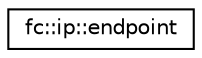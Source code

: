 digraph "Graphical Class Hierarchy"
{
  edge [fontname="Helvetica",fontsize="10",labelfontname="Helvetica",labelfontsize="10"];
  node [fontname="Helvetica",fontsize="10",shape=record];
  rankdir="LR";
  Node0 [label="fc::ip::endpoint",height=0.2,width=0.4,color="black", fillcolor="white", style="filled",URL="$classfc_1_1ip_1_1endpoint.html"];
}
